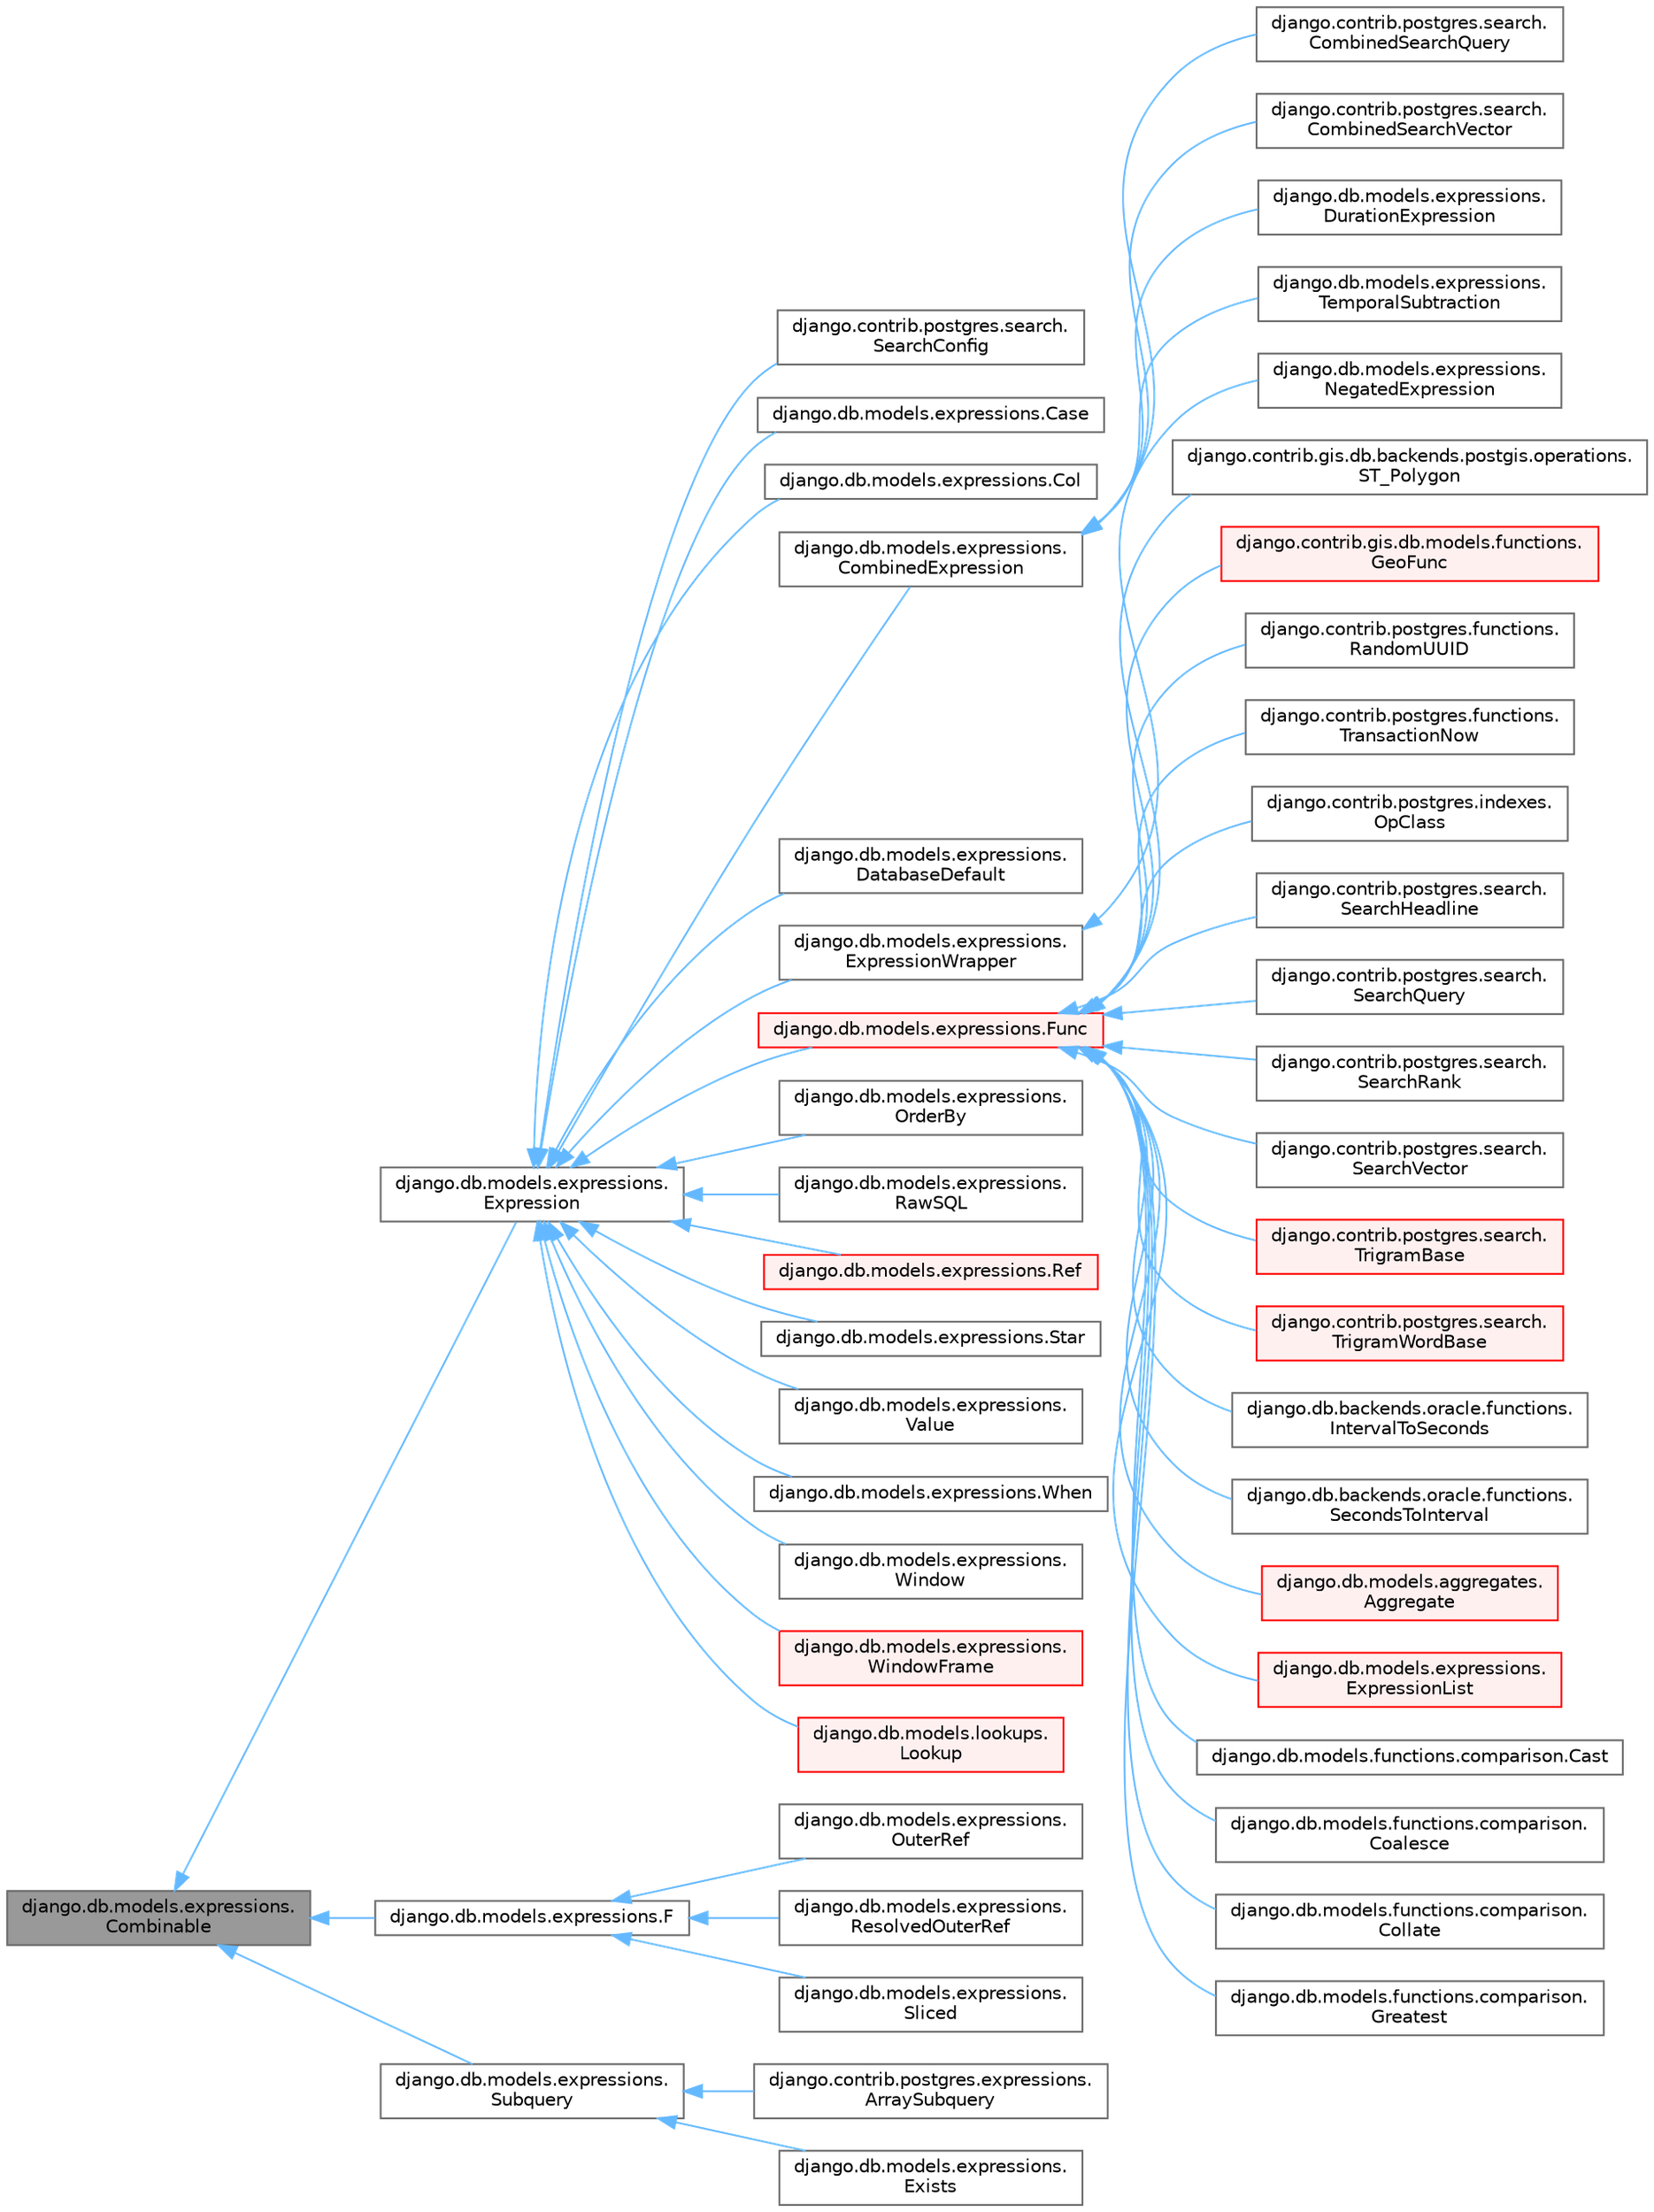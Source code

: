digraph "django.db.models.expressions.Combinable"
{
 // LATEX_PDF_SIZE
  bgcolor="transparent";
  edge [fontname=Helvetica,fontsize=10,labelfontname=Helvetica,labelfontsize=10];
  node [fontname=Helvetica,fontsize=10,shape=box,height=0.2,width=0.4];
  rankdir="LR";
  Node1 [id="Node000001",label="django.db.models.expressions.\lCombinable",height=0.2,width=0.4,color="gray40", fillcolor="grey60", style="filled", fontcolor="black",tooltip=" "];
  Node1 -> Node2 [id="edge49_Node000001_Node000002",dir="back",color="steelblue1",style="solid",tooltip=" "];
  Node2 [id="Node000002",label="django.db.models.expressions.\lExpression",height=0.2,width=0.4,color="gray40", fillcolor="white", style="filled",URL="$classdjango_1_1db_1_1models_1_1expressions_1_1Expression.html",tooltip=" "];
  Node2 -> Node3 [id="edge50_Node000002_Node000003",dir="back",color="steelblue1",style="solid",tooltip=" "];
  Node3 [id="Node000003",label="django.contrib.postgres.search.\lSearchConfig",height=0.2,width=0.4,color="gray40", fillcolor="white", style="filled",URL="$classdjango_1_1contrib_1_1postgres_1_1search_1_1SearchConfig.html",tooltip=" "];
  Node2 -> Node4 [id="edge51_Node000002_Node000004",dir="back",color="steelblue1",style="solid",tooltip=" "];
  Node4 [id="Node000004",label="django.db.models.expressions.Case",height=0.2,width=0.4,color="gray40", fillcolor="white", style="filled",URL="$classdjango_1_1db_1_1models_1_1expressions_1_1Case.html",tooltip=" "];
  Node2 -> Node5 [id="edge52_Node000002_Node000005",dir="back",color="steelblue1",style="solid",tooltip=" "];
  Node5 [id="Node000005",label="django.db.models.expressions.Col",height=0.2,width=0.4,color="gray40", fillcolor="white", style="filled",URL="$classdjango_1_1db_1_1models_1_1expressions_1_1Col.html",tooltip=" "];
  Node2 -> Node6 [id="edge53_Node000002_Node000006",dir="back",color="steelblue1",style="solid",tooltip=" "];
  Node6 [id="Node000006",label="django.db.models.expressions.\lCombinedExpression",height=0.2,width=0.4,color="gray40", fillcolor="white", style="filled",URL="$classdjango_1_1db_1_1models_1_1expressions_1_1CombinedExpression.html",tooltip=" "];
  Node6 -> Node7 [id="edge54_Node000006_Node000007",dir="back",color="steelblue1",style="solid",tooltip=" "];
  Node7 [id="Node000007",label="django.contrib.postgres.search.\lCombinedSearchQuery",height=0.2,width=0.4,color="gray40", fillcolor="white", style="filled",URL="$classdjango_1_1contrib_1_1postgres_1_1search_1_1CombinedSearchQuery.html",tooltip=" "];
  Node6 -> Node8 [id="edge55_Node000006_Node000008",dir="back",color="steelblue1",style="solid",tooltip=" "];
  Node8 [id="Node000008",label="django.contrib.postgres.search.\lCombinedSearchVector",height=0.2,width=0.4,color="gray40", fillcolor="white", style="filled",URL="$classdjango_1_1contrib_1_1postgres_1_1search_1_1CombinedSearchVector.html",tooltip=" "];
  Node6 -> Node9 [id="edge56_Node000006_Node000009",dir="back",color="steelblue1",style="solid",tooltip=" "];
  Node9 [id="Node000009",label="django.db.models.expressions.\lDurationExpression",height=0.2,width=0.4,color="gray40", fillcolor="white", style="filled",URL="$classdjango_1_1db_1_1models_1_1expressions_1_1DurationExpression.html",tooltip=" "];
  Node6 -> Node10 [id="edge57_Node000006_Node000010",dir="back",color="steelblue1",style="solid",tooltip=" "];
  Node10 [id="Node000010",label="django.db.models.expressions.\lTemporalSubtraction",height=0.2,width=0.4,color="gray40", fillcolor="white", style="filled",URL="$classdjango_1_1db_1_1models_1_1expressions_1_1TemporalSubtraction.html",tooltip=" "];
  Node2 -> Node11 [id="edge58_Node000002_Node000011",dir="back",color="steelblue1",style="solid",tooltip=" "];
  Node11 [id="Node000011",label="django.db.models.expressions.\lDatabaseDefault",height=0.2,width=0.4,color="gray40", fillcolor="white", style="filled",URL="$classdjango_1_1db_1_1models_1_1expressions_1_1DatabaseDefault.html",tooltip=" "];
  Node2 -> Node12 [id="edge59_Node000002_Node000012",dir="back",color="steelblue1",style="solid",tooltip=" "];
  Node12 [id="Node000012",label="django.db.models.expressions.\lExpressionWrapper",height=0.2,width=0.4,color="gray40", fillcolor="white", style="filled",URL="$classdjango_1_1db_1_1models_1_1expressions_1_1ExpressionWrapper.html",tooltip=" "];
  Node12 -> Node13 [id="edge60_Node000012_Node000013",dir="back",color="steelblue1",style="solid",tooltip=" "];
  Node13 [id="Node000013",label="django.db.models.expressions.\lNegatedExpression",height=0.2,width=0.4,color="gray40", fillcolor="white", style="filled",URL="$classdjango_1_1db_1_1models_1_1expressions_1_1NegatedExpression.html",tooltip=" "];
  Node2 -> Node14 [id="edge61_Node000002_Node000014",dir="back",color="steelblue1",style="solid",tooltip=" "];
  Node14 [id="Node000014",label="django.db.models.expressions.Func",height=0.2,width=0.4,color="red", fillcolor="#FFF0F0", style="filled",URL="$classdjango_1_1db_1_1models_1_1expressions_1_1Func.html",tooltip=" "];
  Node14 -> Node15 [id="edge62_Node000014_Node000015",dir="back",color="steelblue1",style="solid",tooltip=" "];
  Node15 [id="Node000015",label="django.contrib.gis.db.backends.postgis.operations.\lST_Polygon",height=0.2,width=0.4,color="gray40", fillcolor="white", style="filled",URL="$classdjango_1_1contrib_1_1gis_1_1db_1_1backends_1_1postgis_1_1operations_1_1ST__Polygon.html",tooltip=" "];
  Node14 -> Node16 [id="edge63_Node000014_Node000016",dir="back",color="steelblue1",style="solid",tooltip=" "];
  Node16 [id="Node000016",label="django.contrib.gis.db.models.functions.\lGeoFunc",height=0.2,width=0.4,color="red", fillcolor="#FFF0F0", style="filled",URL="$classdjango_1_1contrib_1_1gis_1_1db_1_1models_1_1functions_1_1GeoFunc.html",tooltip=" "];
  Node14 -> Node55 [id="edge64_Node000014_Node000055",dir="back",color="steelblue1",style="solid",tooltip=" "];
  Node55 [id="Node000055",label="django.contrib.postgres.functions.\lRandomUUID",height=0.2,width=0.4,color="gray40", fillcolor="white", style="filled",URL="$classdjango_1_1contrib_1_1postgres_1_1functions_1_1RandomUUID.html",tooltip=" "];
  Node14 -> Node56 [id="edge65_Node000014_Node000056",dir="back",color="steelblue1",style="solid",tooltip=" "];
  Node56 [id="Node000056",label="django.contrib.postgres.functions.\lTransactionNow",height=0.2,width=0.4,color="gray40", fillcolor="white", style="filled",URL="$classdjango_1_1contrib_1_1postgres_1_1functions_1_1TransactionNow.html",tooltip=" "];
  Node14 -> Node57 [id="edge66_Node000014_Node000057",dir="back",color="steelblue1",style="solid",tooltip=" "];
  Node57 [id="Node000057",label="django.contrib.postgres.indexes.\lOpClass",height=0.2,width=0.4,color="gray40", fillcolor="white", style="filled",URL="$classdjango_1_1contrib_1_1postgres_1_1indexes_1_1OpClass.html",tooltip=" "];
  Node14 -> Node58 [id="edge67_Node000014_Node000058",dir="back",color="steelblue1",style="solid",tooltip=" "];
  Node58 [id="Node000058",label="django.contrib.postgres.search.\lSearchHeadline",height=0.2,width=0.4,color="gray40", fillcolor="white", style="filled",URL="$classdjango_1_1contrib_1_1postgres_1_1search_1_1SearchHeadline.html",tooltip=" "];
  Node14 -> Node59 [id="edge68_Node000014_Node000059",dir="back",color="steelblue1",style="solid",tooltip=" "];
  Node59 [id="Node000059",label="django.contrib.postgres.search.\lSearchQuery",height=0.2,width=0.4,color="gray40", fillcolor="white", style="filled",URL="$classdjango_1_1contrib_1_1postgres_1_1search_1_1SearchQuery.html",tooltip=" "];
  Node14 -> Node60 [id="edge69_Node000014_Node000060",dir="back",color="steelblue1",style="solid",tooltip=" "];
  Node60 [id="Node000060",label="django.contrib.postgres.search.\lSearchRank",height=0.2,width=0.4,color="gray40", fillcolor="white", style="filled",URL="$classdjango_1_1contrib_1_1postgres_1_1search_1_1SearchRank.html",tooltip=" "];
  Node14 -> Node61 [id="edge70_Node000014_Node000061",dir="back",color="steelblue1",style="solid",tooltip=" "];
  Node61 [id="Node000061",label="django.contrib.postgres.search.\lSearchVector",height=0.2,width=0.4,color="gray40", fillcolor="white", style="filled",URL="$classdjango_1_1contrib_1_1postgres_1_1search_1_1SearchVector.html",tooltip=" "];
  Node14 -> Node62 [id="edge71_Node000014_Node000062",dir="back",color="steelblue1",style="solid",tooltip=" "];
  Node62 [id="Node000062",label="django.contrib.postgres.search.\lTrigramBase",height=0.2,width=0.4,color="red", fillcolor="#FFF0F0", style="filled",URL="$classdjango_1_1contrib_1_1postgres_1_1search_1_1TrigramBase.html",tooltip=" "];
  Node14 -> Node65 [id="edge72_Node000014_Node000065",dir="back",color="steelblue1",style="solid",tooltip=" "];
  Node65 [id="Node000065",label="django.contrib.postgres.search.\lTrigramWordBase",height=0.2,width=0.4,color="red", fillcolor="#FFF0F0", style="filled",URL="$classdjango_1_1contrib_1_1postgres_1_1search_1_1TrigramWordBase.html",tooltip=" "];
  Node14 -> Node70 [id="edge73_Node000014_Node000070",dir="back",color="steelblue1",style="solid",tooltip=" "];
  Node70 [id="Node000070",label="django.db.backends.oracle.functions.\lIntervalToSeconds",height=0.2,width=0.4,color="gray40", fillcolor="white", style="filled",URL="$classdjango_1_1db_1_1backends_1_1oracle_1_1functions_1_1IntervalToSeconds.html",tooltip=" "];
  Node14 -> Node71 [id="edge74_Node000014_Node000071",dir="back",color="steelblue1",style="solid",tooltip=" "];
  Node71 [id="Node000071",label="django.db.backends.oracle.functions.\lSecondsToInterval",height=0.2,width=0.4,color="gray40", fillcolor="white", style="filled",URL="$classdjango_1_1db_1_1backends_1_1oracle_1_1functions_1_1SecondsToInterval.html",tooltip=" "];
  Node14 -> Node72 [id="edge75_Node000014_Node000072",dir="back",color="steelblue1",style="solid",tooltip=" "];
  Node72 [id="Node000072",label="django.db.models.aggregates.\lAggregate",height=0.2,width=0.4,color="red", fillcolor="#FFF0F0", style="filled",URL="$classdjango_1_1db_1_1models_1_1aggregates_1_1Aggregate.html",tooltip=" "];
  Node14 -> Node106 [id="edge76_Node000014_Node000106",dir="back",color="steelblue1",style="solid",tooltip=" "];
  Node106 [id="Node000106",label="django.db.models.expressions.\lExpressionList",height=0.2,width=0.4,color="red", fillcolor="#FFF0F0", style="filled",URL="$classdjango_1_1db_1_1models_1_1expressions_1_1ExpressionList.html",tooltip=" "];
  Node14 -> Node108 [id="edge77_Node000014_Node000108",dir="back",color="steelblue1",style="solid",tooltip=" "];
  Node108 [id="Node000108",label="django.db.models.functions.comparison.Cast",height=0.2,width=0.4,color="gray40", fillcolor="white", style="filled",URL="$classdjango_1_1db_1_1models_1_1functions_1_1comparison_1_1Cast.html",tooltip=" "];
  Node14 -> Node109 [id="edge78_Node000014_Node000109",dir="back",color="steelblue1",style="solid",tooltip=" "];
  Node109 [id="Node000109",label="django.db.models.functions.comparison.\lCoalesce",height=0.2,width=0.4,color="gray40", fillcolor="white", style="filled",URL="$classdjango_1_1db_1_1models_1_1functions_1_1comparison_1_1Coalesce.html",tooltip=" "];
  Node14 -> Node110 [id="edge79_Node000014_Node000110",dir="back",color="steelblue1",style="solid",tooltip=" "];
  Node110 [id="Node000110",label="django.db.models.functions.comparison.\lCollate",height=0.2,width=0.4,color="gray40", fillcolor="white", style="filled",URL="$classdjango_1_1db_1_1models_1_1functions_1_1comparison_1_1Collate.html",tooltip=" "];
  Node14 -> Node111 [id="edge80_Node000014_Node000111",dir="back",color="steelblue1",style="solid",tooltip=" "];
  Node111 [id="Node000111",label="django.db.models.functions.comparison.\lGreatest",height=0.2,width=0.4,color="gray40", fillcolor="white", style="filled",URL="$classdjango_1_1db_1_1models_1_1functions_1_1comparison_1_1Greatest.html",tooltip=" "];
  Node2 -> Node213 [id="edge81_Node000002_Node000213",dir="back",color="steelblue1",style="solid",tooltip=" "];
  Node213 [id="Node000213",label="django.db.models.expressions.\lOrderBy",height=0.2,width=0.4,color="gray40", fillcolor="white", style="filled",URL="$classdjango_1_1db_1_1models_1_1expressions_1_1OrderBy.html",tooltip=" "];
  Node2 -> Node214 [id="edge82_Node000002_Node000214",dir="back",color="steelblue1",style="solid",tooltip=" "];
  Node214 [id="Node000214",label="django.db.models.expressions.\lRawSQL",height=0.2,width=0.4,color="gray40", fillcolor="white", style="filled",URL="$classdjango_1_1db_1_1models_1_1expressions_1_1RawSQL.html",tooltip=" "];
  Node2 -> Node215 [id="edge83_Node000002_Node000215",dir="back",color="steelblue1",style="solid",tooltip=" "];
  Node215 [id="Node000215",label="django.db.models.expressions.Ref",height=0.2,width=0.4,color="red", fillcolor="#FFF0F0", style="filled",URL="$classdjango_1_1db_1_1models_1_1expressions_1_1Ref.html",tooltip=" "];
  Node2 -> Node217 [id="edge84_Node000002_Node000217",dir="back",color="steelblue1",style="solid",tooltip=" "];
  Node217 [id="Node000217",label="django.db.models.expressions.Star",height=0.2,width=0.4,color="gray40", fillcolor="white", style="filled",URL="$classdjango_1_1db_1_1models_1_1expressions_1_1Star.html",tooltip=" "];
  Node2 -> Node218 [id="edge85_Node000002_Node000218",dir="back",color="steelblue1",style="solid",tooltip=" "];
  Node218 [id="Node000218",label="django.db.models.expressions.\lValue",height=0.2,width=0.4,color="gray40", fillcolor="white", style="filled",URL="$classdjango_1_1db_1_1models_1_1expressions_1_1Value.html",tooltip=" "];
  Node2 -> Node219 [id="edge86_Node000002_Node000219",dir="back",color="steelblue1",style="solid",tooltip=" "];
  Node219 [id="Node000219",label="django.db.models.expressions.When",height=0.2,width=0.4,color="gray40", fillcolor="white", style="filled",URL="$classdjango_1_1db_1_1models_1_1expressions_1_1When.html",tooltip=" "];
  Node2 -> Node220 [id="edge87_Node000002_Node000220",dir="back",color="steelblue1",style="solid",tooltip=" "];
  Node220 [id="Node000220",label="django.db.models.expressions.\lWindow",height=0.2,width=0.4,color="gray40", fillcolor="white", style="filled",URL="$classdjango_1_1db_1_1models_1_1expressions_1_1Window.html",tooltip=" "];
  Node2 -> Node221 [id="edge88_Node000002_Node000221",dir="back",color="steelblue1",style="solid",tooltip=" "];
  Node221 [id="Node000221",label="django.db.models.expressions.\lWindowFrame",height=0.2,width=0.4,color="red", fillcolor="#FFF0F0", style="filled",URL="$classdjango_1_1db_1_1models_1_1expressions_1_1WindowFrame.html",tooltip=" "];
  Node2 -> Node224 [id="edge89_Node000002_Node000224",dir="back",color="steelblue1",style="solid",tooltip=" "];
  Node224 [id="Node000224",label="django.db.models.lookups.\lLookup",height=0.2,width=0.4,color="red", fillcolor="#FFF0F0", style="filled",URL="$classdjango_1_1db_1_1models_1_1lookups_1_1Lookup.html",tooltip=" "];
  Node1 -> Node350 [id="edge90_Node000001_Node000350",dir="back",color="steelblue1",style="solid",tooltip=" "];
  Node350 [id="Node000350",label="django.db.models.expressions.F",height=0.2,width=0.4,color="gray40", fillcolor="white", style="filled",URL="$classdjango_1_1db_1_1models_1_1expressions_1_1F.html",tooltip=" "];
  Node350 -> Node351 [id="edge91_Node000350_Node000351",dir="back",color="steelblue1",style="solid",tooltip=" "];
  Node351 [id="Node000351",label="django.db.models.expressions.\lOuterRef",height=0.2,width=0.4,color="gray40", fillcolor="white", style="filled",URL="$classdjango_1_1db_1_1models_1_1expressions_1_1OuterRef.html",tooltip=" "];
  Node350 -> Node352 [id="edge92_Node000350_Node000352",dir="back",color="steelblue1",style="solid",tooltip=" "];
  Node352 [id="Node000352",label="django.db.models.expressions.\lResolvedOuterRef",height=0.2,width=0.4,color="gray40", fillcolor="white", style="filled",URL="$classdjango_1_1db_1_1models_1_1expressions_1_1ResolvedOuterRef.html",tooltip=" "];
  Node350 -> Node353 [id="edge93_Node000350_Node000353",dir="back",color="steelblue1",style="solid",tooltip=" "];
  Node353 [id="Node000353",label="django.db.models.expressions.\lSliced",height=0.2,width=0.4,color="gray40", fillcolor="white", style="filled",URL="$classdjango_1_1db_1_1models_1_1expressions_1_1Sliced.html",tooltip=" "];
  Node1 -> Node354 [id="edge94_Node000001_Node000354",dir="back",color="steelblue1",style="solid",tooltip=" "];
  Node354 [id="Node000354",label="django.db.models.expressions.\lSubquery",height=0.2,width=0.4,color="gray40", fillcolor="white", style="filled",URL="$classdjango_1_1db_1_1models_1_1expressions_1_1Subquery.html",tooltip=" "];
  Node354 -> Node355 [id="edge95_Node000354_Node000355",dir="back",color="steelblue1",style="solid",tooltip=" "];
  Node355 [id="Node000355",label="django.contrib.postgres.expressions.\lArraySubquery",height=0.2,width=0.4,color="gray40", fillcolor="white", style="filled",URL="$classdjango_1_1contrib_1_1postgres_1_1expressions_1_1ArraySubquery.html",tooltip=" "];
  Node354 -> Node356 [id="edge96_Node000354_Node000356",dir="back",color="steelblue1",style="solid",tooltip=" "];
  Node356 [id="Node000356",label="django.db.models.expressions.\lExists",height=0.2,width=0.4,color="gray40", fillcolor="white", style="filled",URL="$classdjango_1_1db_1_1models_1_1expressions_1_1Exists.html",tooltip=" "];
}
